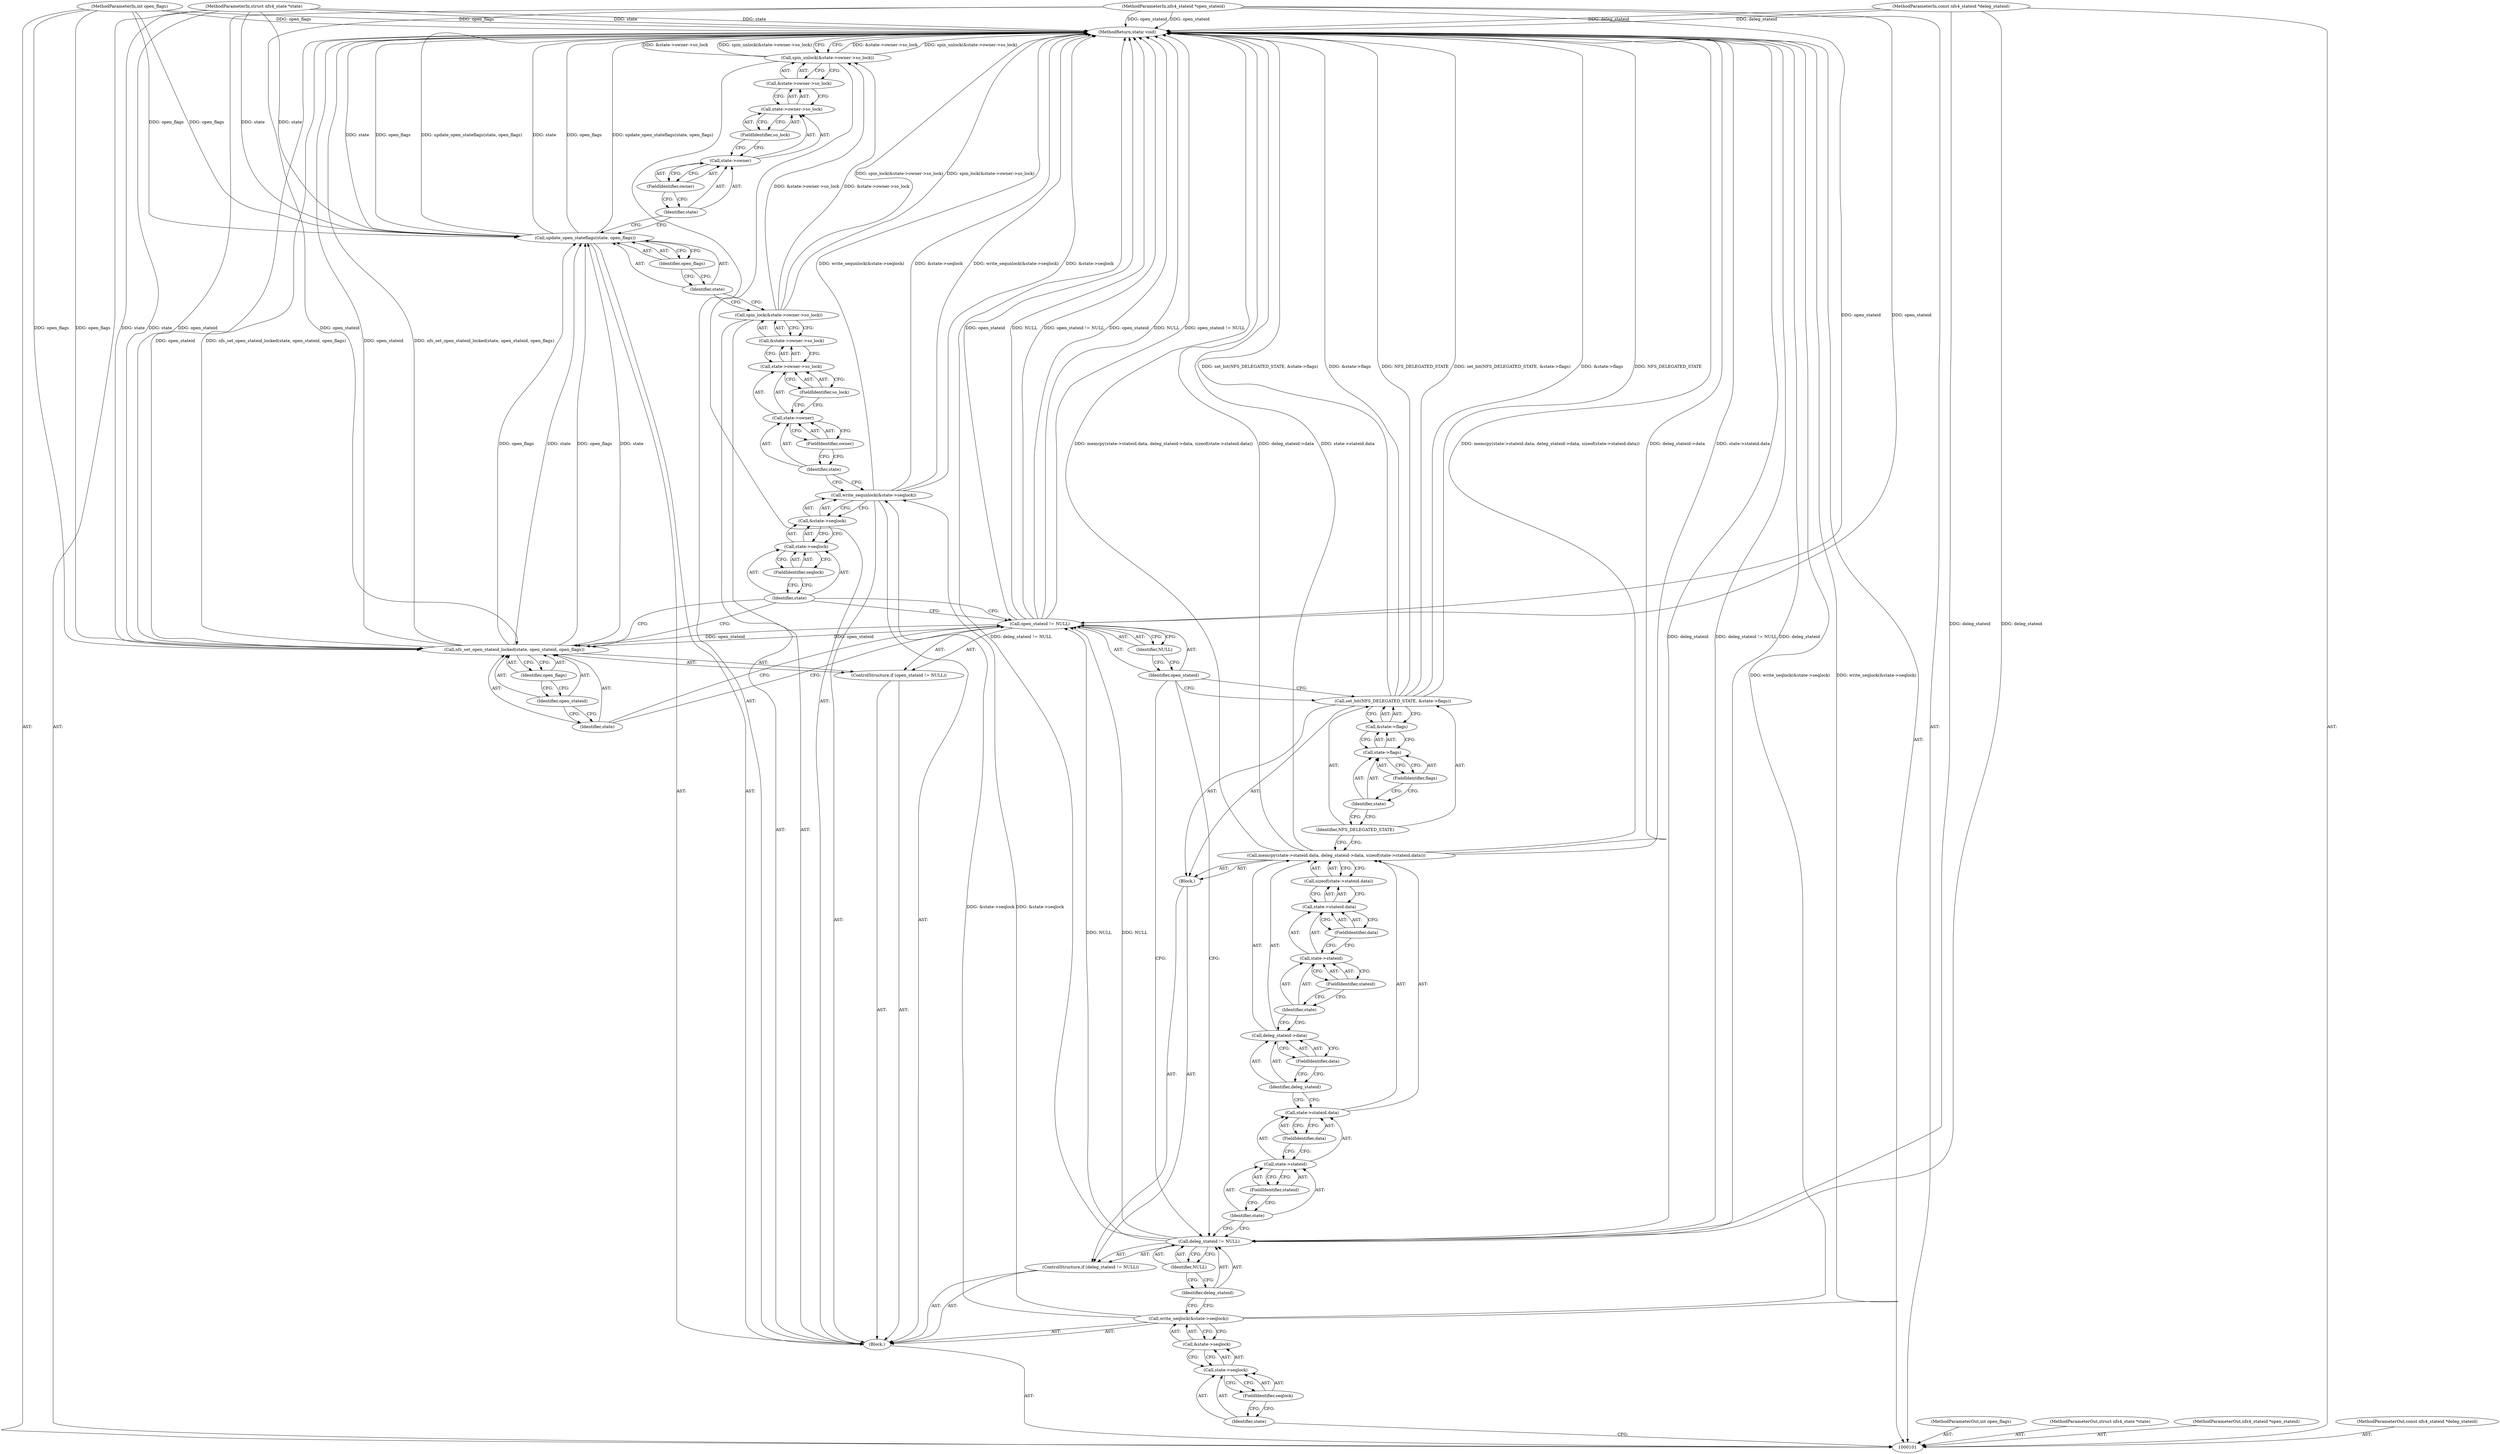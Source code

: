 digraph "1_linux_dc0b027dfadfcb8a5504f7d8052754bf8d501ab9_0" {
"1000168" [label="(MethodReturn,static void)"];
"1000105" [label="(MethodParameterIn,int open_flags)"];
"1000241" [label="(MethodParameterOut,int open_flags)"];
"1000102" [label="(MethodParameterIn,struct nfs4_state *state)"];
"1000238" [label="(MethodParameterOut,struct nfs4_state *state)"];
"1000103" [label="(MethodParameterIn,nfs4_stateid *open_stateid)"];
"1000239" [label="(MethodParameterOut,nfs4_stateid *open_stateid)"];
"1000104" [label="(MethodParameterIn,const nfs4_stateid *deleg_stateid)"];
"1000240" [label="(MethodParameterOut,const nfs4_stateid *deleg_stateid)"];
"1000133" [label="(Identifier,NFS_DELEGATED_STATE)"];
"1000132" [label="(Call,set_bit(NFS_DELEGATED_STATE, &state->flags))"];
"1000134" [label="(Call,&state->flags)"];
"1000135" [label="(Call,state->flags)"];
"1000136" [label="(Identifier,state)"];
"1000137" [label="(FieldIdentifier,flags)"];
"1000138" [label="(ControlStructure,if (open_stateid != NULL))"];
"1000141" [label="(Identifier,NULL)"];
"1000139" [label="(Call,open_stateid != NULL)"];
"1000140" [label="(Identifier,open_stateid)"];
"1000142" [label="(Call,nfs_set_open_stateid_locked(state, open_stateid, open_flags))"];
"1000143" [label="(Identifier,state)"];
"1000144" [label="(Identifier,open_stateid)"];
"1000145" [label="(Identifier,open_flags)"];
"1000147" [label="(Call,&state->seqlock)"];
"1000148" [label="(Call,state->seqlock)"];
"1000149" [label="(Identifier,state)"];
"1000146" [label="(Call,write_sequnlock(&state->seqlock))"];
"1000150" [label="(FieldIdentifier,seqlock)"];
"1000152" [label="(Call,&state->owner->so_lock)"];
"1000153" [label="(Call,state->owner->so_lock)"];
"1000154" [label="(Call,state->owner)"];
"1000155" [label="(Identifier,state)"];
"1000151" [label="(Call,spin_lock(&state->owner->so_lock))"];
"1000156" [label="(FieldIdentifier,owner)"];
"1000157" [label="(FieldIdentifier,so_lock)"];
"1000158" [label="(Call,update_open_stateflags(state, open_flags))"];
"1000159" [label="(Identifier,state)"];
"1000160" [label="(Identifier,open_flags)"];
"1000162" [label="(Call,&state->owner->so_lock)"];
"1000163" [label="(Call,state->owner->so_lock)"];
"1000164" [label="(Call,state->owner)"];
"1000165" [label="(Identifier,state)"];
"1000161" [label="(Call,spin_unlock(&state->owner->so_lock))"];
"1000166" [label="(FieldIdentifier,owner)"];
"1000167" [label="(FieldIdentifier,so_lock)"];
"1000106" [label="(Block,)"];
"1000107" [label="(Call,write_seqlock(&state->seqlock))"];
"1000108" [label="(Call,&state->seqlock)"];
"1000109" [label="(Call,state->seqlock)"];
"1000110" [label="(Identifier,state)"];
"1000111" [label="(FieldIdentifier,seqlock)"];
"1000112" [label="(ControlStructure,if (deleg_stateid != NULL))"];
"1000115" [label="(Identifier,NULL)"];
"1000116" [label="(Block,)"];
"1000113" [label="(Call,deleg_stateid != NULL)"];
"1000114" [label="(Identifier,deleg_stateid)"];
"1000121" [label="(FieldIdentifier,stateid)"];
"1000117" [label="(Call,memcpy(state->stateid.data, deleg_stateid->data, sizeof(state->stateid.data)))"];
"1000122" [label="(FieldIdentifier,data)"];
"1000123" [label="(Call,deleg_stateid->data)"];
"1000124" [label="(Identifier,deleg_stateid)"];
"1000125" [label="(FieldIdentifier,data)"];
"1000126" [label="(Call,sizeof(state->stateid.data))"];
"1000127" [label="(Call,state->stateid.data)"];
"1000128" [label="(Call,state->stateid)"];
"1000129" [label="(Identifier,state)"];
"1000130" [label="(FieldIdentifier,stateid)"];
"1000131" [label="(FieldIdentifier,data)"];
"1000118" [label="(Call,state->stateid.data)"];
"1000119" [label="(Call,state->stateid)"];
"1000120" [label="(Identifier,state)"];
"1000168" -> "1000101"  [label="AST: "];
"1000168" -> "1000161"  [label="CFG: "];
"1000142" -> "1000168"  [label="DDG: nfs_set_open_stateid_locked(state, open_stateid, open_flags)"];
"1000142" -> "1000168"  [label="DDG: open_stateid"];
"1000104" -> "1000168"  [label="DDG: deleg_stateid"];
"1000105" -> "1000168"  [label="DDG: open_flags"];
"1000139" -> "1000168"  [label="DDG: open_stateid"];
"1000139" -> "1000168"  [label="DDG: NULL"];
"1000139" -> "1000168"  [label="DDG: open_stateid != NULL"];
"1000117" -> "1000168"  [label="DDG: state->stateid.data"];
"1000117" -> "1000168"  [label="DDG: memcpy(state->stateid.data, deleg_stateid->data, sizeof(state->stateid.data))"];
"1000117" -> "1000168"  [label="DDG: deleg_stateid->data"];
"1000113" -> "1000168"  [label="DDG: deleg_stateid != NULL"];
"1000113" -> "1000168"  [label="DDG: deleg_stateid"];
"1000158" -> "1000168"  [label="DDG: state"];
"1000158" -> "1000168"  [label="DDG: open_flags"];
"1000158" -> "1000168"  [label="DDG: update_open_stateflags(state, open_flags)"];
"1000107" -> "1000168"  [label="DDG: write_seqlock(&state->seqlock)"];
"1000151" -> "1000168"  [label="DDG: spin_lock(&state->owner->so_lock)"];
"1000132" -> "1000168"  [label="DDG: set_bit(NFS_DELEGATED_STATE, &state->flags)"];
"1000132" -> "1000168"  [label="DDG: &state->flags"];
"1000132" -> "1000168"  [label="DDG: NFS_DELEGATED_STATE"];
"1000103" -> "1000168"  [label="DDG: open_stateid"];
"1000102" -> "1000168"  [label="DDG: state"];
"1000161" -> "1000168"  [label="DDG: &state->owner->so_lock"];
"1000161" -> "1000168"  [label="DDG: spin_unlock(&state->owner->so_lock)"];
"1000146" -> "1000168"  [label="DDG: write_sequnlock(&state->seqlock)"];
"1000146" -> "1000168"  [label="DDG: &state->seqlock"];
"1000105" -> "1000101"  [label="AST: "];
"1000105" -> "1000168"  [label="DDG: open_flags"];
"1000105" -> "1000142"  [label="DDG: open_flags"];
"1000105" -> "1000158"  [label="DDG: open_flags"];
"1000241" -> "1000101"  [label="AST: "];
"1000102" -> "1000101"  [label="AST: "];
"1000102" -> "1000168"  [label="DDG: state"];
"1000102" -> "1000142"  [label="DDG: state"];
"1000102" -> "1000158"  [label="DDG: state"];
"1000238" -> "1000101"  [label="AST: "];
"1000103" -> "1000101"  [label="AST: "];
"1000103" -> "1000168"  [label="DDG: open_stateid"];
"1000103" -> "1000139"  [label="DDG: open_stateid"];
"1000103" -> "1000142"  [label="DDG: open_stateid"];
"1000239" -> "1000101"  [label="AST: "];
"1000104" -> "1000101"  [label="AST: "];
"1000104" -> "1000168"  [label="DDG: deleg_stateid"];
"1000104" -> "1000113"  [label="DDG: deleg_stateid"];
"1000240" -> "1000101"  [label="AST: "];
"1000133" -> "1000132"  [label="AST: "];
"1000133" -> "1000117"  [label="CFG: "];
"1000136" -> "1000133"  [label="CFG: "];
"1000132" -> "1000116"  [label="AST: "];
"1000132" -> "1000134"  [label="CFG: "];
"1000133" -> "1000132"  [label="AST: "];
"1000134" -> "1000132"  [label="AST: "];
"1000140" -> "1000132"  [label="CFG: "];
"1000132" -> "1000168"  [label="DDG: set_bit(NFS_DELEGATED_STATE, &state->flags)"];
"1000132" -> "1000168"  [label="DDG: &state->flags"];
"1000132" -> "1000168"  [label="DDG: NFS_DELEGATED_STATE"];
"1000134" -> "1000132"  [label="AST: "];
"1000134" -> "1000135"  [label="CFG: "];
"1000135" -> "1000134"  [label="AST: "];
"1000132" -> "1000134"  [label="CFG: "];
"1000135" -> "1000134"  [label="AST: "];
"1000135" -> "1000137"  [label="CFG: "];
"1000136" -> "1000135"  [label="AST: "];
"1000137" -> "1000135"  [label="AST: "];
"1000134" -> "1000135"  [label="CFG: "];
"1000136" -> "1000135"  [label="AST: "];
"1000136" -> "1000133"  [label="CFG: "];
"1000137" -> "1000136"  [label="CFG: "];
"1000137" -> "1000135"  [label="AST: "];
"1000137" -> "1000136"  [label="CFG: "];
"1000135" -> "1000137"  [label="CFG: "];
"1000138" -> "1000106"  [label="AST: "];
"1000139" -> "1000138"  [label="AST: "];
"1000142" -> "1000138"  [label="AST: "];
"1000141" -> "1000139"  [label="AST: "];
"1000141" -> "1000140"  [label="CFG: "];
"1000139" -> "1000141"  [label="CFG: "];
"1000139" -> "1000138"  [label="AST: "];
"1000139" -> "1000141"  [label="CFG: "];
"1000140" -> "1000139"  [label="AST: "];
"1000141" -> "1000139"  [label="AST: "];
"1000143" -> "1000139"  [label="CFG: "];
"1000149" -> "1000139"  [label="CFG: "];
"1000139" -> "1000168"  [label="DDG: open_stateid"];
"1000139" -> "1000168"  [label="DDG: NULL"];
"1000139" -> "1000168"  [label="DDG: open_stateid != NULL"];
"1000103" -> "1000139"  [label="DDG: open_stateid"];
"1000113" -> "1000139"  [label="DDG: NULL"];
"1000139" -> "1000142"  [label="DDG: open_stateid"];
"1000140" -> "1000139"  [label="AST: "];
"1000140" -> "1000132"  [label="CFG: "];
"1000140" -> "1000113"  [label="CFG: "];
"1000141" -> "1000140"  [label="CFG: "];
"1000142" -> "1000138"  [label="AST: "];
"1000142" -> "1000145"  [label="CFG: "];
"1000143" -> "1000142"  [label="AST: "];
"1000144" -> "1000142"  [label="AST: "];
"1000145" -> "1000142"  [label="AST: "];
"1000149" -> "1000142"  [label="CFG: "];
"1000142" -> "1000168"  [label="DDG: nfs_set_open_stateid_locked(state, open_stateid, open_flags)"];
"1000142" -> "1000168"  [label="DDG: open_stateid"];
"1000102" -> "1000142"  [label="DDG: state"];
"1000139" -> "1000142"  [label="DDG: open_stateid"];
"1000103" -> "1000142"  [label="DDG: open_stateid"];
"1000105" -> "1000142"  [label="DDG: open_flags"];
"1000142" -> "1000158"  [label="DDG: state"];
"1000142" -> "1000158"  [label="DDG: open_flags"];
"1000143" -> "1000142"  [label="AST: "];
"1000143" -> "1000139"  [label="CFG: "];
"1000144" -> "1000143"  [label="CFG: "];
"1000144" -> "1000142"  [label="AST: "];
"1000144" -> "1000143"  [label="CFG: "];
"1000145" -> "1000144"  [label="CFG: "];
"1000145" -> "1000142"  [label="AST: "];
"1000145" -> "1000144"  [label="CFG: "];
"1000142" -> "1000145"  [label="CFG: "];
"1000147" -> "1000146"  [label="AST: "];
"1000147" -> "1000148"  [label="CFG: "];
"1000148" -> "1000147"  [label="AST: "];
"1000146" -> "1000147"  [label="CFG: "];
"1000148" -> "1000147"  [label="AST: "];
"1000148" -> "1000150"  [label="CFG: "];
"1000149" -> "1000148"  [label="AST: "];
"1000150" -> "1000148"  [label="AST: "];
"1000147" -> "1000148"  [label="CFG: "];
"1000149" -> "1000148"  [label="AST: "];
"1000149" -> "1000142"  [label="CFG: "];
"1000149" -> "1000139"  [label="CFG: "];
"1000150" -> "1000149"  [label="CFG: "];
"1000146" -> "1000106"  [label="AST: "];
"1000146" -> "1000147"  [label="CFG: "];
"1000147" -> "1000146"  [label="AST: "];
"1000155" -> "1000146"  [label="CFG: "];
"1000146" -> "1000168"  [label="DDG: write_sequnlock(&state->seqlock)"];
"1000146" -> "1000168"  [label="DDG: &state->seqlock"];
"1000107" -> "1000146"  [label="DDG: &state->seqlock"];
"1000150" -> "1000148"  [label="AST: "];
"1000150" -> "1000149"  [label="CFG: "];
"1000148" -> "1000150"  [label="CFG: "];
"1000152" -> "1000151"  [label="AST: "];
"1000152" -> "1000153"  [label="CFG: "];
"1000153" -> "1000152"  [label="AST: "];
"1000151" -> "1000152"  [label="CFG: "];
"1000153" -> "1000152"  [label="AST: "];
"1000153" -> "1000157"  [label="CFG: "];
"1000154" -> "1000153"  [label="AST: "];
"1000157" -> "1000153"  [label="AST: "];
"1000152" -> "1000153"  [label="CFG: "];
"1000154" -> "1000153"  [label="AST: "];
"1000154" -> "1000156"  [label="CFG: "];
"1000155" -> "1000154"  [label="AST: "];
"1000156" -> "1000154"  [label="AST: "];
"1000157" -> "1000154"  [label="CFG: "];
"1000155" -> "1000154"  [label="AST: "];
"1000155" -> "1000146"  [label="CFG: "];
"1000156" -> "1000155"  [label="CFG: "];
"1000151" -> "1000106"  [label="AST: "];
"1000151" -> "1000152"  [label="CFG: "];
"1000152" -> "1000151"  [label="AST: "];
"1000159" -> "1000151"  [label="CFG: "];
"1000151" -> "1000168"  [label="DDG: spin_lock(&state->owner->so_lock)"];
"1000151" -> "1000161"  [label="DDG: &state->owner->so_lock"];
"1000156" -> "1000154"  [label="AST: "];
"1000156" -> "1000155"  [label="CFG: "];
"1000154" -> "1000156"  [label="CFG: "];
"1000157" -> "1000153"  [label="AST: "];
"1000157" -> "1000154"  [label="CFG: "];
"1000153" -> "1000157"  [label="CFG: "];
"1000158" -> "1000106"  [label="AST: "];
"1000158" -> "1000160"  [label="CFG: "];
"1000159" -> "1000158"  [label="AST: "];
"1000160" -> "1000158"  [label="AST: "];
"1000165" -> "1000158"  [label="CFG: "];
"1000158" -> "1000168"  [label="DDG: state"];
"1000158" -> "1000168"  [label="DDG: open_flags"];
"1000158" -> "1000168"  [label="DDG: update_open_stateflags(state, open_flags)"];
"1000142" -> "1000158"  [label="DDG: state"];
"1000142" -> "1000158"  [label="DDG: open_flags"];
"1000102" -> "1000158"  [label="DDG: state"];
"1000105" -> "1000158"  [label="DDG: open_flags"];
"1000159" -> "1000158"  [label="AST: "];
"1000159" -> "1000151"  [label="CFG: "];
"1000160" -> "1000159"  [label="CFG: "];
"1000160" -> "1000158"  [label="AST: "];
"1000160" -> "1000159"  [label="CFG: "];
"1000158" -> "1000160"  [label="CFG: "];
"1000162" -> "1000161"  [label="AST: "];
"1000162" -> "1000163"  [label="CFG: "];
"1000163" -> "1000162"  [label="AST: "];
"1000161" -> "1000162"  [label="CFG: "];
"1000163" -> "1000162"  [label="AST: "];
"1000163" -> "1000167"  [label="CFG: "];
"1000164" -> "1000163"  [label="AST: "];
"1000167" -> "1000163"  [label="AST: "];
"1000162" -> "1000163"  [label="CFG: "];
"1000164" -> "1000163"  [label="AST: "];
"1000164" -> "1000166"  [label="CFG: "];
"1000165" -> "1000164"  [label="AST: "];
"1000166" -> "1000164"  [label="AST: "];
"1000167" -> "1000164"  [label="CFG: "];
"1000165" -> "1000164"  [label="AST: "];
"1000165" -> "1000158"  [label="CFG: "];
"1000166" -> "1000165"  [label="CFG: "];
"1000161" -> "1000106"  [label="AST: "];
"1000161" -> "1000162"  [label="CFG: "];
"1000162" -> "1000161"  [label="AST: "];
"1000168" -> "1000161"  [label="CFG: "];
"1000161" -> "1000168"  [label="DDG: &state->owner->so_lock"];
"1000161" -> "1000168"  [label="DDG: spin_unlock(&state->owner->so_lock)"];
"1000151" -> "1000161"  [label="DDG: &state->owner->so_lock"];
"1000166" -> "1000164"  [label="AST: "];
"1000166" -> "1000165"  [label="CFG: "];
"1000164" -> "1000166"  [label="CFG: "];
"1000167" -> "1000163"  [label="AST: "];
"1000167" -> "1000164"  [label="CFG: "];
"1000163" -> "1000167"  [label="CFG: "];
"1000106" -> "1000101"  [label="AST: "];
"1000107" -> "1000106"  [label="AST: "];
"1000112" -> "1000106"  [label="AST: "];
"1000138" -> "1000106"  [label="AST: "];
"1000146" -> "1000106"  [label="AST: "];
"1000151" -> "1000106"  [label="AST: "];
"1000158" -> "1000106"  [label="AST: "];
"1000161" -> "1000106"  [label="AST: "];
"1000107" -> "1000106"  [label="AST: "];
"1000107" -> "1000108"  [label="CFG: "];
"1000108" -> "1000107"  [label="AST: "];
"1000114" -> "1000107"  [label="CFG: "];
"1000107" -> "1000168"  [label="DDG: write_seqlock(&state->seqlock)"];
"1000107" -> "1000146"  [label="DDG: &state->seqlock"];
"1000108" -> "1000107"  [label="AST: "];
"1000108" -> "1000109"  [label="CFG: "];
"1000109" -> "1000108"  [label="AST: "];
"1000107" -> "1000108"  [label="CFG: "];
"1000109" -> "1000108"  [label="AST: "];
"1000109" -> "1000111"  [label="CFG: "];
"1000110" -> "1000109"  [label="AST: "];
"1000111" -> "1000109"  [label="AST: "];
"1000108" -> "1000109"  [label="CFG: "];
"1000110" -> "1000109"  [label="AST: "];
"1000110" -> "1000101"  [label="CFG: "];
"1000111" -> "1000110"  [label="CFG: "];
"1000111" -> "1000109"  [label="AST: "];
"1000111" -> "1000110"  [label="CFG: "];
"1000109" -> "1000111"  [label="CFG: "];
"1000112" -> "1000106"  [label="AST: "];
"1000113" -> "1000112"  [label="AST: "];
"1000116" -> "1000112"  [label="AST: "];
"1000115" -> "1000113"  [label="AST: "];
"1000115" -> "1000114"  [label="CFG: "];
"1000113" -> "1000115"  [label="CFG: "];
"1000116" -> "1000112"  [label="AST: "];
"1000117" -> "1000116"  [label="AST: "];
"1000132" -> "1000116"  [label="AST: "];
"1000113" -> "1000112"  [label="AST: "];
"1000113" -> "1000115"  [label="CFG: "];
"1000114" -> "1000113"  [label="AST: "];
"1000115" -> "1000113"  [label="AST: "];
"1000120" -> "1000113"  [label="CFG: "];
"1000140" -> "1000113"  [label="CFG: "];
"1000113" -> "1000168"  [label="DDG: deleg_stateid != NULL"];
"1000113" -> "1000168"  [label="DDG: deleg_stateid"];
"1000104" -> "1000113"  [label="DDG: deleg_stateid"];
"1000113" -> "1000139"  [label="DDG: NULL"];
"1000114" -> "1000113"  [label="AST: "];
"1000114" -> "1000107"  [label="CFG: "];
"1000115" -> "1000114"  [label="CFG: "];
"1000121" -> "1000119"  [label="AST: "];
"1000121" -> "1000120"  [label="CFG: "];
"1000119" -> "1000121"  [label="CFG: "];
"1000117" -> "1000116"  [label="AST: "];
"1000117" -> "1000126"  [label="CFG: "];
"1000118" -> "1000117"  [label="AST: "];
"1000123" -> "1000117"  [label="AST: "];
"1000126" -> "1000117"  [label="AST: "];
"1000133" -> "1000117"  [label="CFG: "];
"1000117" -> "1000168"  [label="DDG: state->stateid.data"];
"1000117" -> "1000168"  [label="DDG: memcpy(state->stateid.data, deleg_stateid->data, sizeof(state->stateid.data))"];
"1000117" -> "1000168"  [label="DDG: deleg_stateid->data"];
"1000122" -> "1000118"  [label="AST: "];
"1000122" -> "1000119"  [label="CFG: "];
"1000118" -> "1000122"  [label="CFG: "];
"1000123" -> "1000117"  [label="AST: "];
"1000123" -> "1000125"  [label="CFG: "];
"1000124" -> "1000123"  [label="AST: "];
"1000125" -> "1000123"  [label="AST: "];
"1000129" -> "1000123"  [label="CFG: "];
"1000124" -> "1000123"  [label="AST: "];
"1000124" -> "1000118"  [label="CFG: "];
"1000125" -> "1000124"  [label="CFG: "];
"1000125" -> "1000123"  [label="AST: "];
"1000125" -> "1000124"  [label="CFG: "];
"1000123" -> "1000125"  [label="CFG: "];
"1000126" -> "1000117"  [label="AST: "];
"1000126" -> "1000127"  [label="CFG: "];
"1000127" -> "1000126"  [label="AST: "];
"1000117" -> "1000126"  [label="CFG: "];
"1000127" -> "1000126"  [label="AST: "];
"1000127" -> "1000131"  [label="CFG: "];
"1000128" -> "1000127"  [label="AST: "];
"1000131" -> "1000127"  [label="AST: "];
"1000126" -> "1000127"  [label="CFG: "];
"1000128" -> "1000127"  [label="AST: "];
"1000128" -> "1000130"  [label="CFG: "];
"1000129" -> "1000128"  [label="AST: "];
"1000130" -> "1000128"  [label="AST: "];
"1000131" -> "1000128"  [label="CFG: "];
"1000129" -> "1000128"  [label="AST: "];
"1000129" -> "1000123"  [label="CFG: "];
"1000130" -> "1000129"  [label="CFG: "];
"1000130" -> "1000128"  [label="AST: "];
"1000130" -> "1000129"  [label="CFG: "];
"1000128" -> "1000130"  [label="CFG: "];
"1000131" -> "1000127"  [label="AST: "];
"1000131" -> "1000128"  [label="CFG: "];
"1000127" -> "1000131"  [label="CFG: "];
"1000118" -> "1000117"  [label="AST: "];
"1000118" -> "1000122"  [label="CFG: "];
"1000119" -> "1000118"  [label="AST: "];
"1000122" -> "1000118"  [label="AST: "];
"1000124" -> "1000118"  [label="CFG: "];
"1000119" -> "1000118"  [label="AST: "];
"1000119" -> "1000121"  [label="CFG: "];
"1000120" -> "1000119"  [label="AST: "];
"1000121" -> "1000119"  [label="AST: "];
"1000122" -> "1000119"  [label="CFG: "];
"1000120" -> "1000119"  [label="AST: "];
"1000120" -> "1000113"  [label="CFG: "];
"1000121" -> "1000120"  [label="CFG: "];
}
